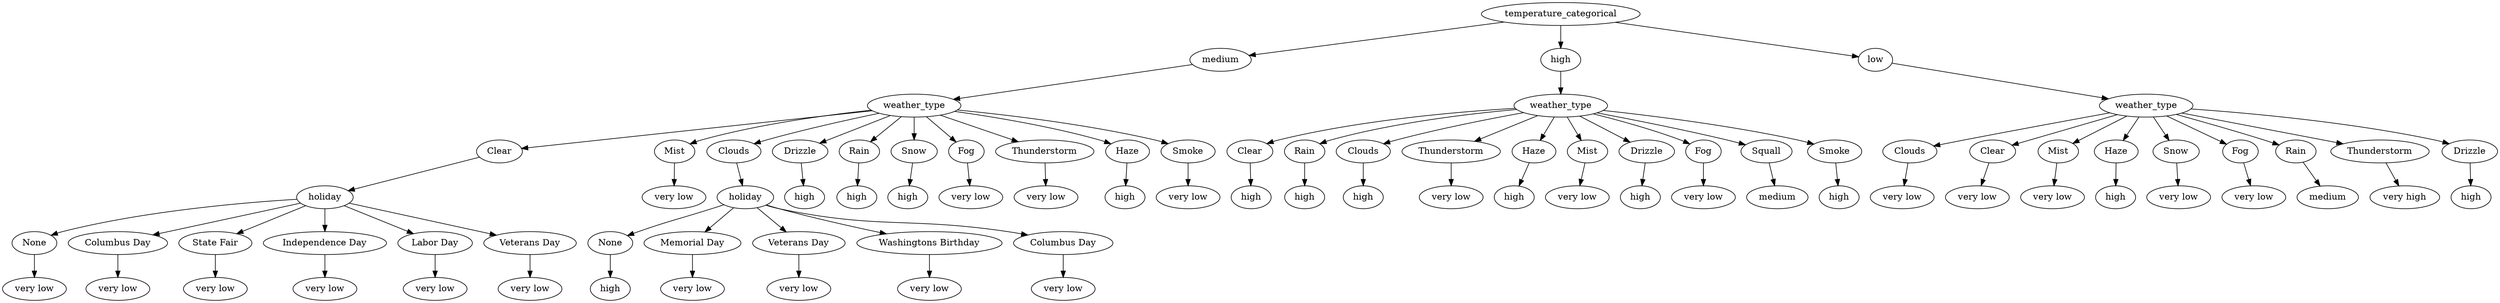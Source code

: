 // Decision Tree
digraph {
	root [label=temperature_categorical]
	0.8771244960026022 [label=medium]
	root -> 0.8771244960026022
	0.5167809250084434 [label=weather_type]
	0.8771244960026022 -> 0.5167809250084434
	0.5215631347533981 [label=high]
	root -> 0.5215631347533981
	0.050927619756426123 [label=weather_type]
	0.5215631347533981 -> 0.050927619756426123
	0.14651098321735379 [label=low]
	root -> 0.14651098321735379
	0.1017608857571326 [label=weather_type]
	0.14651098321735379 -> 0.1017608857571326
	0.5167809250084434 [label=weather_type]
	0.6216292152050651 [label=Clear]
	0.5167809250084434 -> 0.6216292152050651
	0.03916628104636999 [label=holiday]
	0.6216292152050651 -> 0.03916628104636999
	0.5609961814222993 [label=Mist]
	0.5167809250084434 -> 0.5609961814222993
	0.015952205177735768 [label="very low"]
	0.5609961814222993 -> 0.015952205177735768
	0.8891318949656225 [label=Clouds]
	0.5167809250084434 -> 0.8891318949656225
	0.7064975908326211 [label=holiday]
	0.8891318949656225 -> 0.7064975908326211
	0.5198360641568197 [label=Drizzle]
	0.5167809250084434 -> 0.5198360641568197
	0.749828708342194 [label=high]
	0.5198360641568197 -> 0.749828708342194
	0.018696481678359467 [label=Rain]
	0.5167809250084434 -> 0.018696481678359467
	0.9403796712180803 [label=high]
	0.018696481678359467 -> 0.9403796712180803
	0.5111863878955104 [label=Snow]
	0.5167809250084434 -> 0.5111863878955104
	0.10311661078682777 [label=high]
	0.5111863878955104 -> 0.10311661078682777
	0.9199433977916468 [label=Fog]
	0.5167809250084434 -> 0.9199433977916468
	0.8861861470640325 [label="very low"]
	0.9199433977916468 -> 0.8861861470640325
	0.7582029846715488 [label=Thunderstorm]
	0.5167809250084434 -> 0.7582029846715488
	0.8296412570977832 [label="very low"]
	0.7582029846715488 -> 0.8296412570977832
	0.9125548511146594 [label=Haze]
	0.5167809250084434 -> 0.9125548511146594
	0.9364776102958696 [label=high]
	0.9125548511146594 -> 0.9364776102958696
	0.1094280387782498 [label=Smoke]
	0.5167809250084434 -> 0.1094280387782498
	0.06536607542267381 [label="very low"]
	0.1094280387782498 -> 0.06536607542267381
	0.050927619756426123 [label=weather_type]
	0.556997878892571 [label=Clear]
	0.050927619756426123 -> 0.556997878892571
	0.5305582985470203 [label=high]
	0.556997878892571 -> 0.5305582985470203
	0.31872315479944047 [label=Rain]
	0.050927619756426123 -> 0.31872315479944047
	0.4404756465221399 [label=high]
	0.31872315479944047 -> 0.4404756465221399
	0.18762223084452512 [label=Clouds]
	0.050927619756426123 -> 0.18762223084452512
	0.37770657117710815 [label=high]
	0.18762223084452512 -> 0.37770657117710815
	0.3366140326210043 [label=Thunderstorm]
	0.050927619756426123 -> 0.3366140326210043
	0.3575136938542318 [label="very low"]
	0.3366140326210043 -> 0.3575136938542318
	0.763281447496776 [label=Haze]
	0.050927619756426123 -> 0.763281447496776
	0.5712523037523457 [label=high]
	0.763281447496776 -> 0.5712523037523457
	0.8050929153161133 [label=Mist]
	0.050927619756426123 -> 0.8050929153161133
	0.7487351170807977 [label="very low"]
	0.8050929153161133 -> 0.7487351170807977
	0.6166896703340972 [label=Drizzle]
	0.050927619756426123 -> 0.6166896703340972
	0.9849548515402525 [label=high]
	0.6166896703340972 -> 0.9849548515402525
	0.5175844393107464 [label=Fog]
	0.050927619756426123 -> 0.5175844393107464
	0.1728121654938538 [label="very low"]
	0.5175844393107464 -> 0.1728121654938538
	0.9114618148494851 [label=Squall]
	0.050927619756426123 -> 0.9114618148494851
	0.032381212523049596 [label=medium]
	0.9114618148494851 -> 0.032381212523049596
	0.36280689063440497 [label=Smoke]
	0.050927619756426123 -> 0.36280689063440497
	0.7039897170606448 [label=high]
	0.36280689063440497 -> 0.7039897170606448
	0.1017608857571326 [label=weather_type]
	0.7675664262778573 [label=Clouds]
	0.1017608857571326 -> 0.7675664262778573
	0.7129537908480875 [label="very low"]
	0.7675664262778573 -> 0.7129537908480875
	0.5444185500751256 [label=Clear]
	0.1017608857571326 -> 0.5444185500751256
	0.40500566358147316 [label="very low"]
	0.5444185500751256 -> 0.40500566358147316
	0.06467931854380493 [label=Mist]
	0.1017608857571326 -> 0.06467931854380493
	0.4895941851106549 [label="very low"]
	0.06467931854380493 -> 0.4895941851106549
	0.8938241239234159 [label=Haze]
	0.1017608857571326 -> 0.8938241239234159
	0.9681931063431002 [label=high]
	0.8938241239234159 -> 0.9681931063431002
	0.9635328131626902 [label=Snow]
	0.1017608857571326 -> 0.9635328131626902
	0.8251386501868778 [label="very low"]
	0.9635328131626902 -> 0.8251386501868778
	0.32734905893963073 [label=Fog]
	0.1017608857571326 -> 0.32734905893963073
	0.8158210041695829 [label="very low"]
	0.32734905893963073 -> 0.8158210041695829
	0.8877066891064738 [label=Rain]
	0.1017608857571326 -> 0.8877066891064738
	0.7337031926905075 [label=medium]
	0.8877066891064738 -> 0.7337031926905075
	0.22498675587048578 [label=Thunderstorm]
	0.1017608857571326 -> 0.22498675587048578
	0.285697297793322 [label="very high"]
	0.22498675587048578 -> 0.285697297793322
	0.8254803039747963 [label=Drizzle]
	0.1017608857571326 -> 0.8254803039747963
	0.1402876835261878 [label=high]
	0.8254803039747963 -> 0.1402876835261878
	0.03916628104636999 [label=holiday]
	0.7732473014116742 [label=None]
	0.03916628104636999 -> 0.7732473014116742
	0.7014646472863004 [label="very low"]
	0.7732473014116742 -> 0.7014646472863004
	0.7761969837694367 [label="Columbus Day"]
	0.03916628104636999 -> 0.7761969837694367
	0.5079394282865306 [label="very low"]
	0.7761969837694367 -> 0.5079394282865306
	0.7149796366212708 [label="State Fair"]
	0.03916628104636999 -> 0.7149796366212708
	0.8918680036766089 [label="very low"]
	0.7149796366212708 -> 0.8918680036766089
	0.8726838232063956 [label="Independence Day"]
	0.03916628104636999 -> 0.8726838232063956
	0.4775956830881377 [label="very low"]
	0.8726838232063956 -> 0.4775956830881377
	0.04160661672466692 [label="Labor Day"]
	0.03916628104636999 -> 0.04160661672466692
	0.2016129006973666 [label="very low"]
	0.04160661672466692 -> 0.2016129006973666
	0.5498006320218191 [label="Veterans Day"]
	0.03916628104636999 -> 0.5498006320218191
	0.09227555271342047 [label="very low"]
	0.5498006320218191 -> 0.09227555271342047
	0.7064975908326211 [label=holiday]
	0.2275987667158329 [label=None]
	0.7064975908326211 -> 0.2275987667158329
	0.5672842611027241 [label=high]
	0.2275987667158329 -> 0.5672842611027241
	0.603340389858963 [label="Memorial Day"]
	0.7064975908326211 -> 0.603340389858963
	0.4329277398246191 [label="very low"]
	0.603340389858963 -> 0.4329277398246191
	0.48521084245226165 [label="Veterans Day"]
	0.7064975908326211 -> 0.48521084245226165
	0.9294168276665498 [label="very low"]
	0.48521084245226165 -> 0.9294168276665498
	0.13063289574910875 [label="Washingtons Birthday"]
	0.7064975908326211 -> 0.13063289574910875
	0.43430456738464407 [label="very low"]
	0.13063289574910875 -> 0.43430456738464407
	0.5698858780909121 [label="Columbus Day"]
	0.7064975908326211 -> 0.5698858780909121
	0.3394672565048247 [label="very low"]
	0.5698858780909121 -> 0.3394672565048247
}
